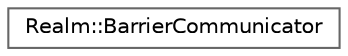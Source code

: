 digraph "Graphical Class Hierarchy"
{
 // LATEX_PDF_SIZE
  bgcolor="transparent";
  edge [fontname=Helvetica,fontsize=10,labelfontname=Helvetica,labelfontsize=10];
  node [fontname=Helvetica,fontsize=10,shape=box,height=0.2,width=0.4];
  rankdir="LR";
  Node0 [id="Node000000",label="Realm::BarrierCommunicator",height=0.2,width=0.4,color="grey40", fillcolor="white", style="filled",URL="$classRealm_1_1BarrierCommunicator.html",tooltip=" "];
}
